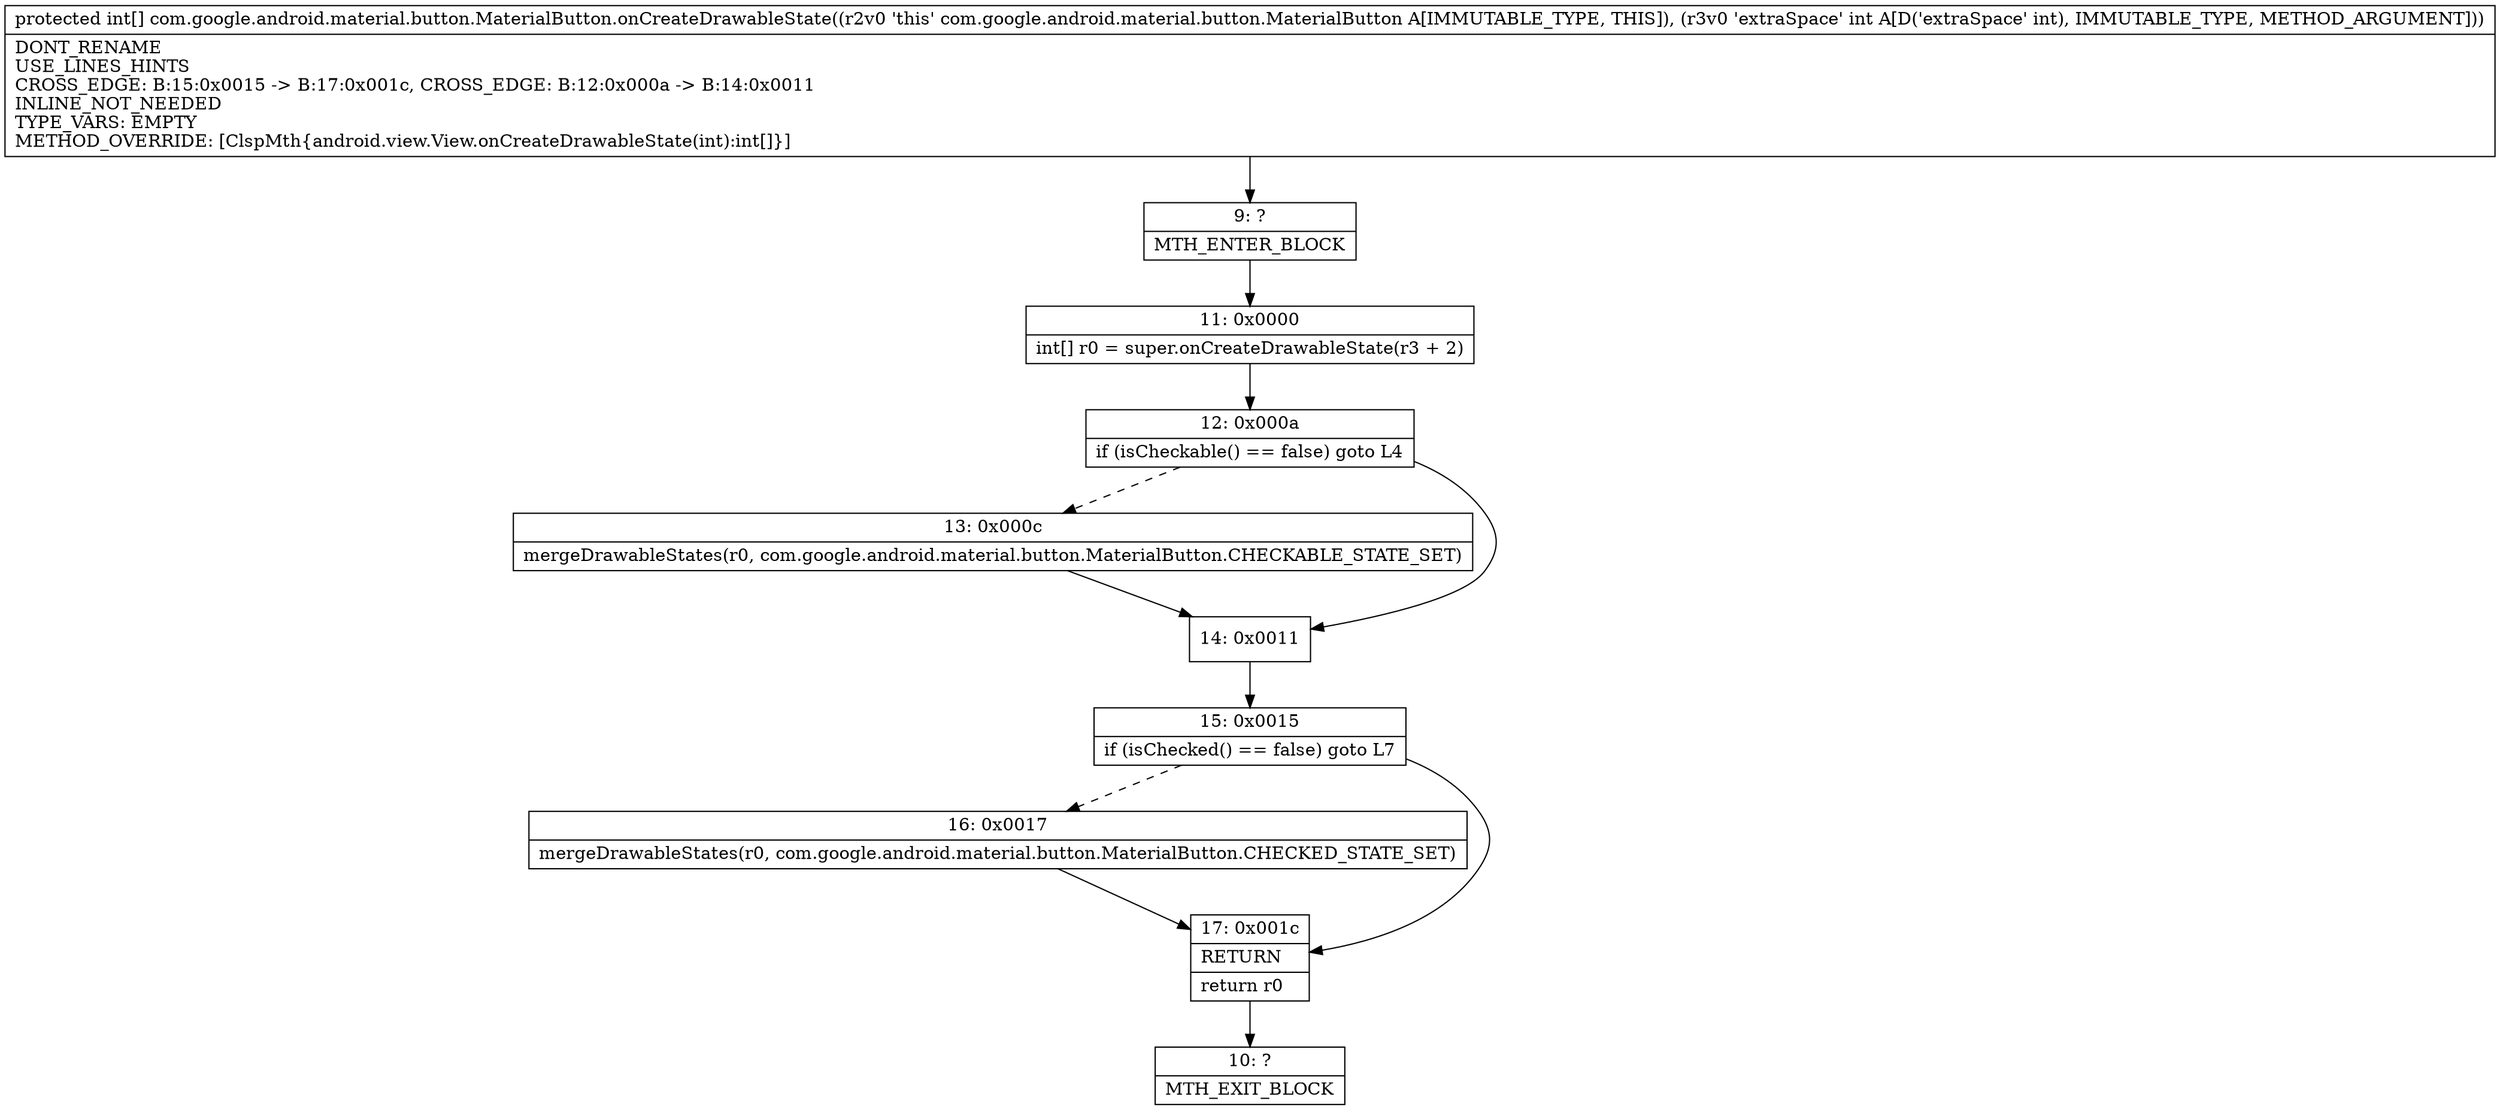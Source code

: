 digraph "CFG forcom.google.android.material.button.MaterialButton.onCreateDrawableState(I)[I" {
Node_9 [shape=record,label="{9\:\ ?|MTH_ENTER_BLOCK\l}"];
Node_11 [shape=record,label="{11\:\ 0x0000|int[] r0 = super.onCreateDrawableState(r3 + 2)\l}"];
Node_12 [shape=record,label="{12\:\ 0x000a|if (isCheckable() == false) goto L4\l}"];
Node_13 [shape=record,label="{13\:\ 0x000c|mergeDrawableStates(r0, com.google.android.material.button.MaterialButton.CHECKABLE_STATE_SET)\l}"];
Node_14 [shape=record,label="{14\:\ 0x0011}"];
Node_15 [shape=record,label="{15\:\ 0x0015|if (isChecked() == false) goto L7\l}"];
Node_16 [shape=record,label="{16\:\ 0x0017|mergeDrawableStates(r0, com.google.android.material.button.MaterialButton.CHECKED_STATE_SET)\l}"];
Node_17 [shape=record,label="{17\:\ 0x001c|RETURN\l|return r0\l}"];
Node_10 [shape=record,label="{10\:\ ?|MTH_EXIT_BLOCK\l}"];
MethodNode[shape=record,label="{protected int[] com.google.android.material.button.MaterialButton.onCreateDrawableState((r2v0 'this' com.google.android.material.button.MaterialButton A[IMMUTABLE_TYPE, THIS]), (r3v0 'extraSpace' int A[D('extraSpace' int), IMMUTABLE_TYPE, METHOD_ARGUMENT]))  | DONT_RENAME\lUSE_LINES_HINTS\lCROSS_EDGE: B:15:0x0015 \-\> B:17:0x001c, CROSS_EDGE: B:12:0x000a \-\> B:14:0x0011\lINLINE_NOT_NEEDED\lTYPE_VARS: EMPTY\lMETHOD_OVERRIDE: [ClspMth\{android.view.View.onCreateDrawableState(int):int[]\}]\l}"];
MethodNode -> Node_9;Node_9 -> Node_11;
Node_11 -> Node_12;
Node_12 -> Node_13[style=dashed];
Node_12 -> Node_14;
Node_13 -> Node_14;
Node_14 -> Node_15;
Node_15 -> Node_16[style=dashed];
Node_15 -> Node_17;
Node_16 -> Node_17;
Node_17 -> Node_10;
}

